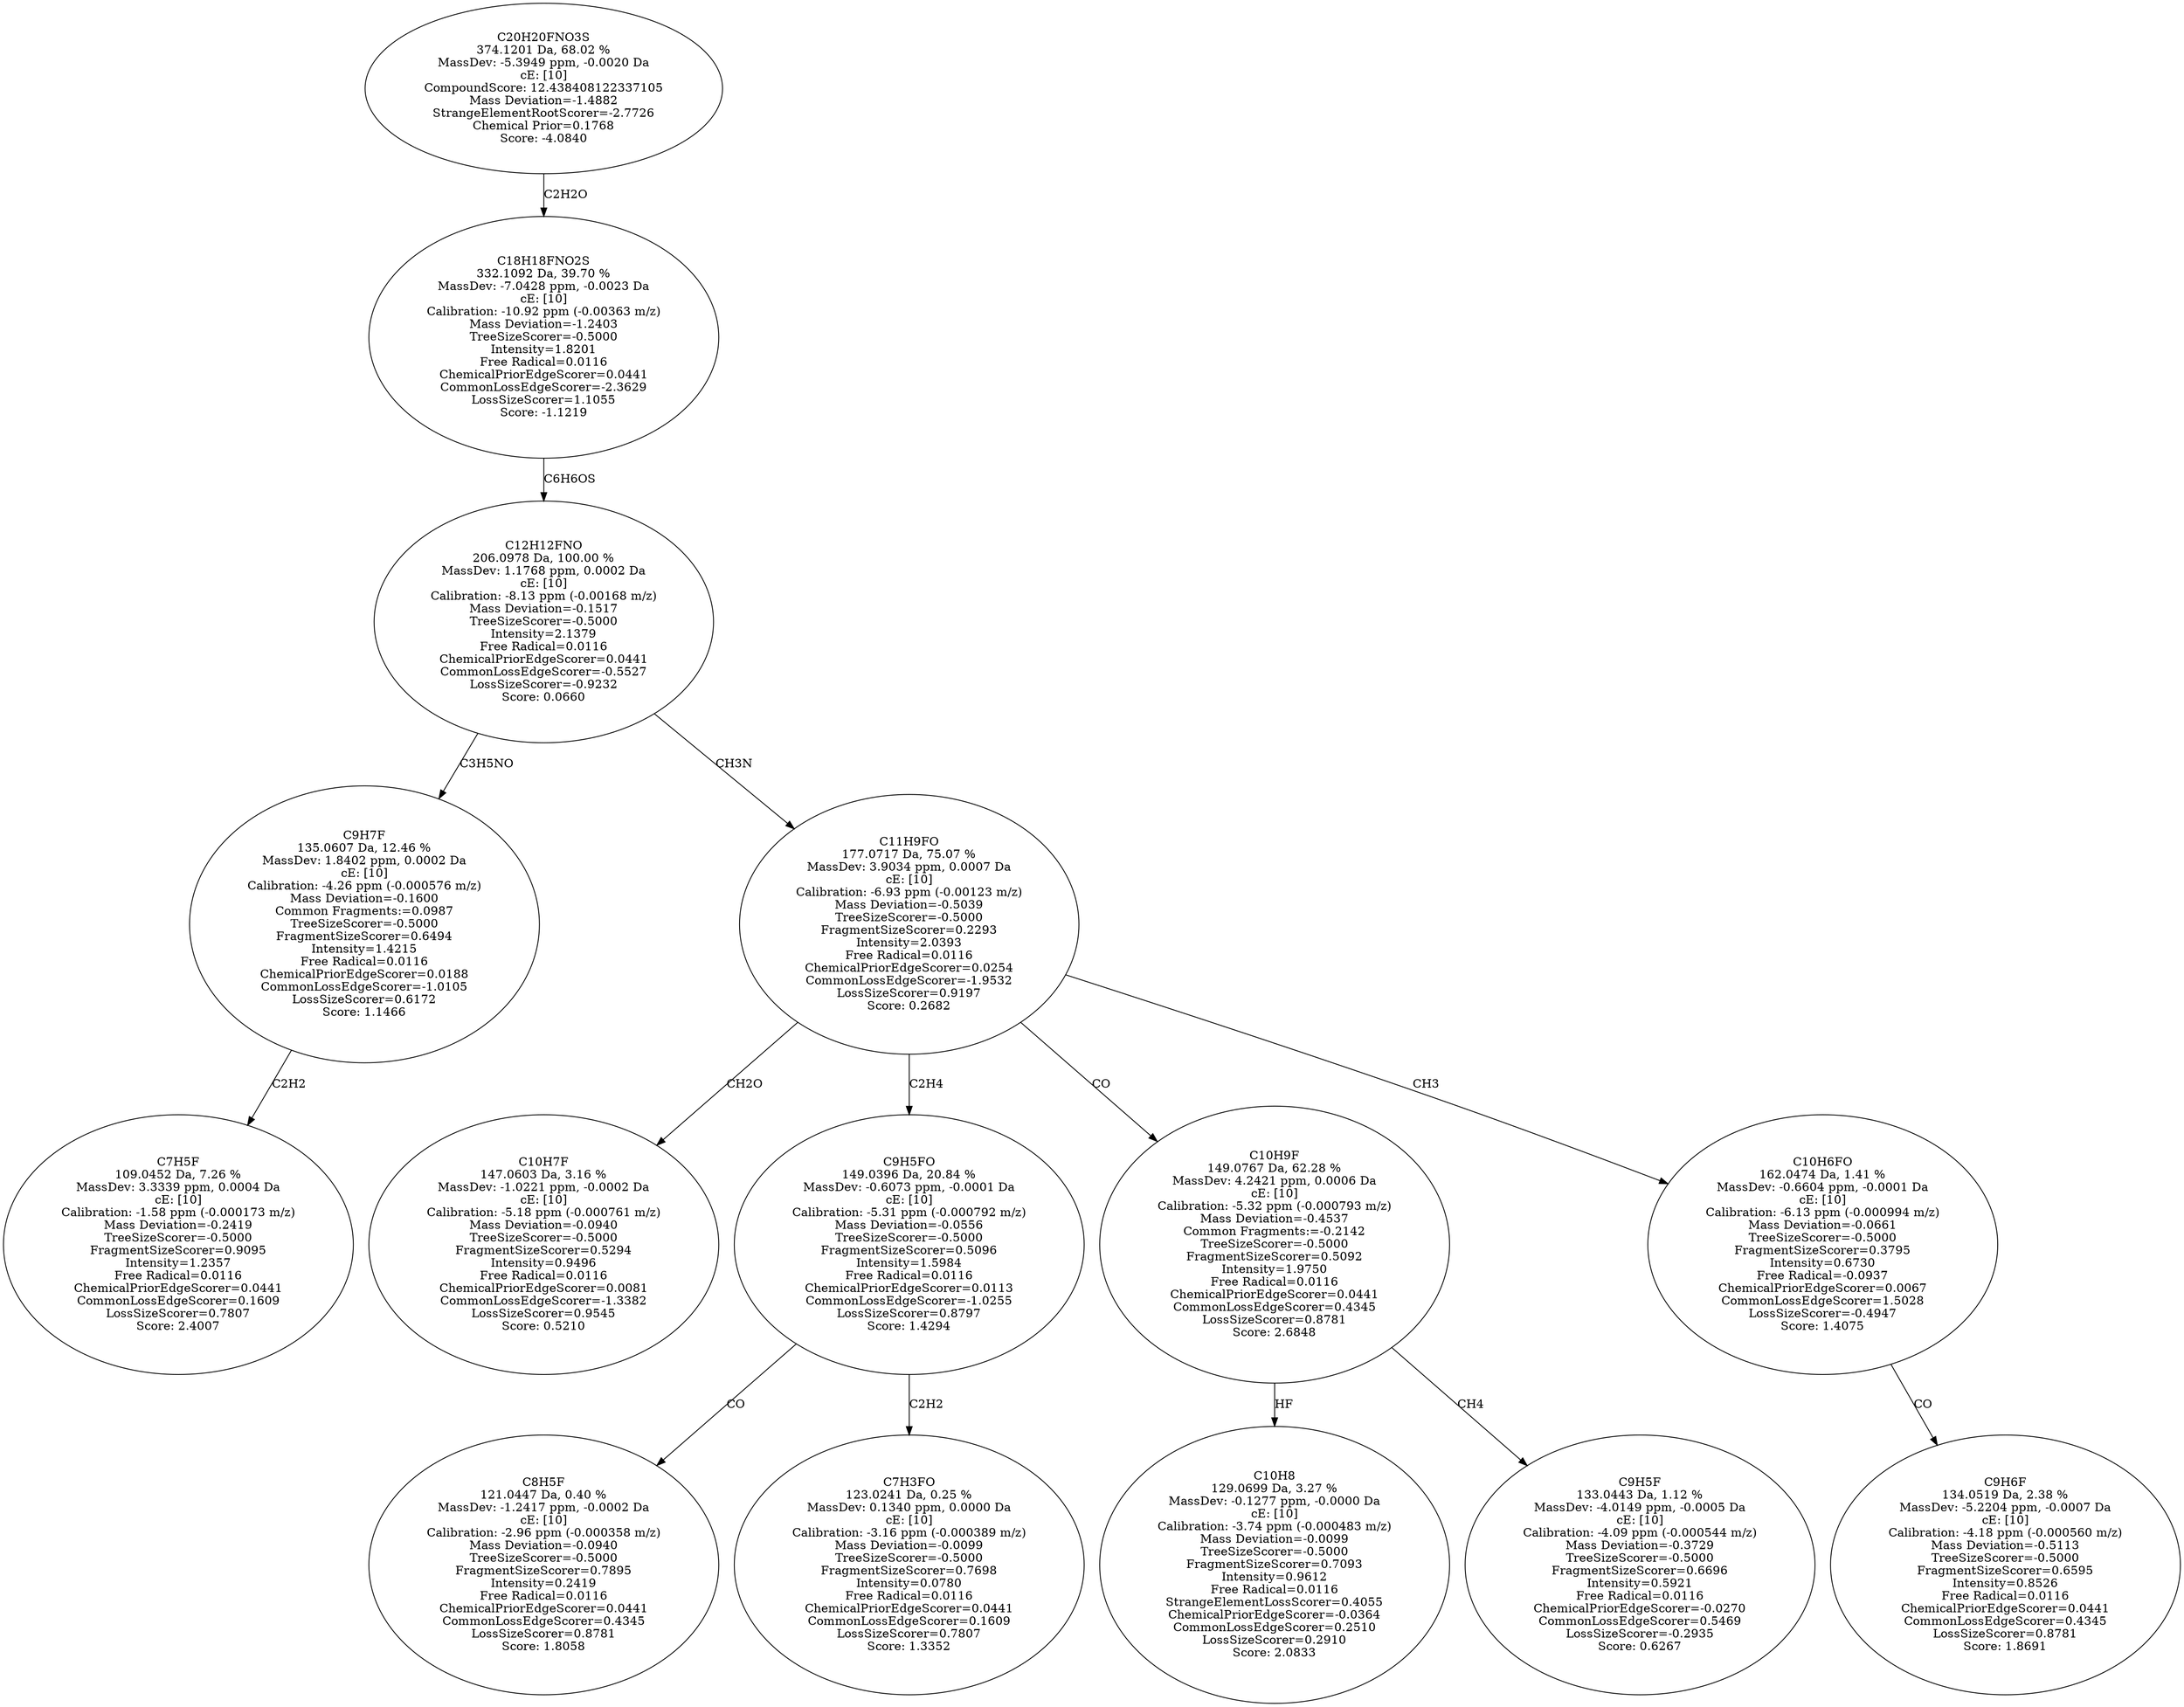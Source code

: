 strict digraph {
v1 [label="C7H5F\n109.0452 Da, 7.26 %\nMassDev: 3.3339 ppm, 0.0004 Da\ncE: [10]\nCalibration: -1.58 ppm (-0.000173 m/z)\nMass Deviation=-0.2419\nTreeSizeScorer=-0.5000\nFragmentSizeScorer=0.9095\nIntensity=1.2357\nFree Radical=0.0116\nChemicalPriorEdgeScorer=0.0441\nCommonLossEdgeScorer=0.1609\nLossSizeScorer=0.7807\nScore: 2.4007"];
v2 [label="C9H7F\n135.0607 Da, 12.46 %\nMassDev: 1.8402 ppm, 0.0002 Da\ncE: [10]\nCalibration: -4.26 ppm (-0.000576 m/z)\nMass Deviation=-0.1600\nCommon Fragments:=0.0987\nTreeSizeScorer=-0.5000\nFragmentSizeScorer=0.6494\nIntensity=1.4215\nFree Radical=0.0116\nChemicalPriorEdgeScorer=0.0188\nCommonLossEdgeScorer=-1.0105\nLossSizeScorer=0.6172\nScore: 1.1466"];
v3 [label="C10H7F\n147.0603 Da, 3.16 %\nMassDev: -1.0221 ppm, -0.0002 Da\ncE: [10]\nCalibration: -5.18 ppm (-0.000761 m/z)\nMass Deviation=-0.0940\nTreeSizeScorer=-0.5000\nFragmentSizeScorer=0.5294\nIntensity=0.9496\nFree Radical=0.0116\nChemicalPriorEdgeScorer=0.0081\nCommonLossEdgeScorer=-1.3382\nLossSizeScorer=0.9545\nScore: 0.5210"];
v4 [label="C8H5F\n121.0447 Da, 0.40 %\nMassDev: -1.2417 ppm, -0.0002 Da\ncE: [10]\nCalibration: -2.96 ppm (-0.000358 m/z)\nMass Deviation=-0.0940\nTreeSizeScorer=-0.5000\nFragmentSizeScorer=0.7895\nIntensity=0.2419\nFree Radical=0.0116\nChemicalPriorEdgeScorer=0.0441\nCommonLossEdgeScorer=0.4345\nLossSizeScorer=0.8781\nScore: 1.8058"];
v5 [label="C7H3FO\n123.0241 Da, 0.25 %\nMassDev: 0.1340 ppm, 0.0000 Da\ncE: [10]\nCalibration: -3.16 ppm (-0.000389 m/z)\nMass Deviation=-0.0099\nTreeSizeScorer=-0.5000\nFragmentSizeScorer=0.7698\nIntensity=0.0780\nFree Radical=0.0116\nChemicalPriorEdgeScorer=0.0441\nCommonLossEdgeScorer=0.1609\nLossSizeScorer=0.7807\nScore: 1.3352"];
v6 [label="C9H5FO\n149.0396 Da, 20.84 %\nMassDev: -0.6073 ppm, -0.0001 Da\ncE: [10]\nCalibration: -5.31 ppm (-0.000792 m/z)\nMass Deviation=-0.0556\nTreeSizeScorer=-0.5000\nFragmentSizeScorer=0.5096\nIntensity=1.5984\nFree Radical=0.0116\nChemicalPriorEdgeScorer=0.0113\nCommonLossEdgeScorer=-1.0255\nLossSizeScorer=0.8797\nScore: 1.4294"];
v7 [label="C10H8\n129.0699 Da, 3.27 %\nMassDev: -0.1277 ppm, -0.0000 Da\ncE: [10]\nCalibration: -3.74 ppm (-0.000483 m/z)\nMass Deviation=-0.0099\nTreeSizeScorer=-0.5000\nFragmentSizeScorer=0.7093\nIntensity=0.9612\nFree Radical=0.0116\nStrangeElementLossScorer=0.4055\nChemicalPriorEdgeScorer=-0.0364\nCommonLossEdgeScorer=0.2510\nLossSizeScorer=0.2910\nScore: 2.0833"];
v8 [label="C9H5F\n133.0443 Da, 1.12 %\nMassDev: -4.0149 ppm, -0.0005 Da\ncE: [10]\nCalibration: -4.09 ppm (-0.000544 m/z)\nMass Deviation=-0.3729\nTreeSizeScorer=-0.5000\nFragmentSizeScorer=0.6696\nIntensity=0.5921\nFree Radical=0.0116\nChemicalPriorEdgeScorer=-0.0270\nCommonLossEdgeScorer=0.5469\nLossSizeScorer=-0.2935\nScore: 0.6267"];
v9 [label="C10H9F\n149.0767 Da, 62.28 %\nMassDev: 4.2421 ppm, 0.0006 Da\ncE: [10]\nCalibration: -5.32 ppm (-0.000793 m/z)\nMass Deviation=-0.4537\nCommon Fragments:=-0.2142\nTreeSizeScorer=-0.5000\nFragmentSizeScorer=0.5092\nIntensity=1.9750\nFree Radical=0.0116\nChemicalPriorEdgeScorer=0.0441\nCommonLossEdgeScorer=0.4345\nLossSizeScorer=0.8781\nScore: 2.6848"];
v10 [label="C9H6F\n134.0519 Da, 2.38 %\nMassDev: -5.2204 ppm, -0.0007 Da\ncE: [10]\nCalibration: -4.18 ppm (-0.000560 m/z)\nMass Deviation=-0.5113\nTreeSizeScorer=-0.5000\nFragmentSizeScorer=0.6595\nIntensity=0.8526\nFree Radical=0.0116\nChemicalPriorEdgeScorer=0.0441\nCommonLossEdgeScorer=0.4345\nLossSizeScorer=0.8781\nScore: 1.8691"];
v11 [label="C10H6FO\n162.0474 Da, 1.41 %\nMassDev: -0.6604 ppm, -0.0001 Da\ncE: [10]\nCalibration: -6.13 ppm (-0.000994 m/z)\nMass Deviation=-0.0661\nTreeSizeScorer=-0.5000\nFragmentSizeScorer=0.3795\nIntensity=0.6730\nFree Radical=-0.0937\nChemicalPriorEdgeScorer=0.0067\nCommonLossEdgeScorer=1.5028\nLossSizeScorer=-0.4947\nScore: 1.4075"];
v12 [label="C11H9FO\n177.0717 Da, 75.07 %\nMassDev: 3.9034 ppm, 0.0007 Da\ncE: [10]\nCalibration: -6.93 ppm (-0.00123 m/z)\nMass Deviation=-0.5039\nTreeSizeScorer=-0.5000\nFragmentSizeScorer=0.2293\nIntensity=2.0393\nFree Radical=0.0116\nChemicalPriorEdgeScorer=0.0254\nCommonLossEdgeScorer=-1.9532\nLossSizeScorer=0.9197\nScore: 0.2682"];
v13 [label="C12H12FNO\n206.0978 Da, 100.00 %\nMassDev: 1.1768 ppm, 0.0002 Da\ncE: [10]\nCalibration: -8.13 ppm (-0.00168 m/z)\nMass Deviation=-0.1517\nTreeSizeScorer=-0.5000\nIntensity=2.1379\nFree Radical=0.0116\nChemicalPriorEdgeScorer=0.0441\nCommonLossEdgeScorer=-0.5527\nLossSizeScorer=-0.9232\nScore: 0.0660"];
v14 [label="C18H18FNO2S\n332.1092 Da, 39.70 %\nMassDev: -7.0428 ppm, -0.0023 Da\ncE: [10]\nCalibration: -10.92 ppm (-0.00363 m/z)\nMass Deviation=-1.2403\nTreeSizeScorer=-0.5000\nIntensity=1.8201\nFree Radical=0.0116\nChemicalPriorEdgeScorer=0.0441\nCommonLossEdgeScorer=-2.3629\nLossSizeScorer=1.1055\nScore: -1.1219"];
v15 [label="C20H20FNO3S\n374.1201 Da, 68.02 %\nMassDev: -5.3949 ppm, -0.0020 Da\ncE: [10]\nCompoundScore: 12.438408122337105\nMass Deviation=-1.4882\nStrangeElementRootScorer=-2.7726\nChemical Prior=0.1768\nScore: -4.0840"];
v2 -> v1 [label="C2H2"];
v13 -> v2 [label="C3H5NO"];
v12 -> v3 [label="CH2O"];
v6 -> v4 [label="CO"];
v6 -> v5 [label="C2H2"];
v12 -> v6 [label="C2H4"];
v9 -> v7 [label="HF"];
v9 -> v8 [label="CH4"];
v12 -> v9 [label="CO"];
v11 -> v10 [label="CO"];
v12 -> v11 [label="CH3"];
v13 -> v12 [label="CH3N"];
v14 -> v13 [label="C6H6OS"];
v15 -> v14 [label="C2H2O"];
}